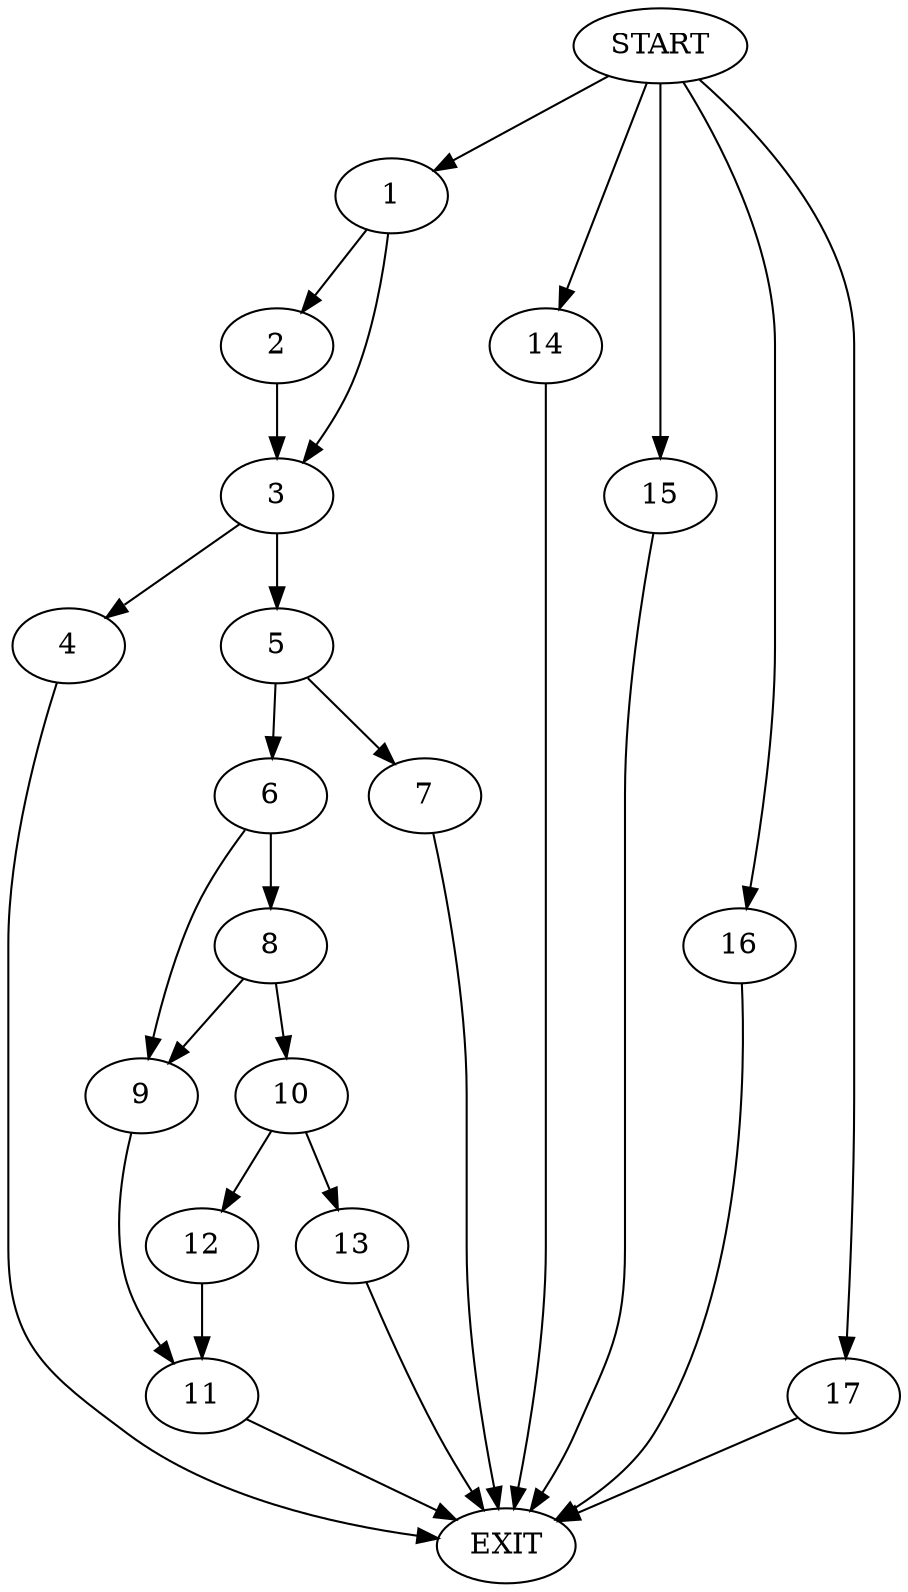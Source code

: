 digraph {
0 [label="START"]
18 [label="EXIT"]
0 -> 1
1 -> 2
1 -> 3
2 -> 3
3 -> 4
3 -> 5
5 -> 6
5 -> 7
4 -> 18
6 -> 8
6 -> 9
7 -> 18
8 -> 10
8 -> 9
9 -> 11
10 -> 12
10 -> 13
11 -> 18
13 -> 18
12 -> 11
0 -> 14
14 -> 18
0 -> 15
15 -> 18
0 -> 16
16 -> 18
0 -> 17
17 -> 18
}

